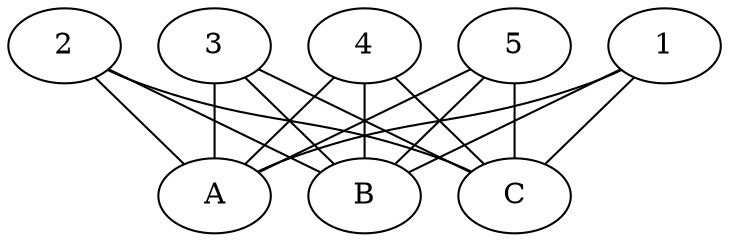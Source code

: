 // full biparite graph 5-3
graph {
    1 -- A
    1 -- B
    1 -- C
    2 -- A
    2 -- B
    2 -- C
    3 -- A
    3 -- B
    3 -- C
    4 -- A
    4 -- B
    4 -- C
    5 -- A
    5 -- B
    5 -- C
}
